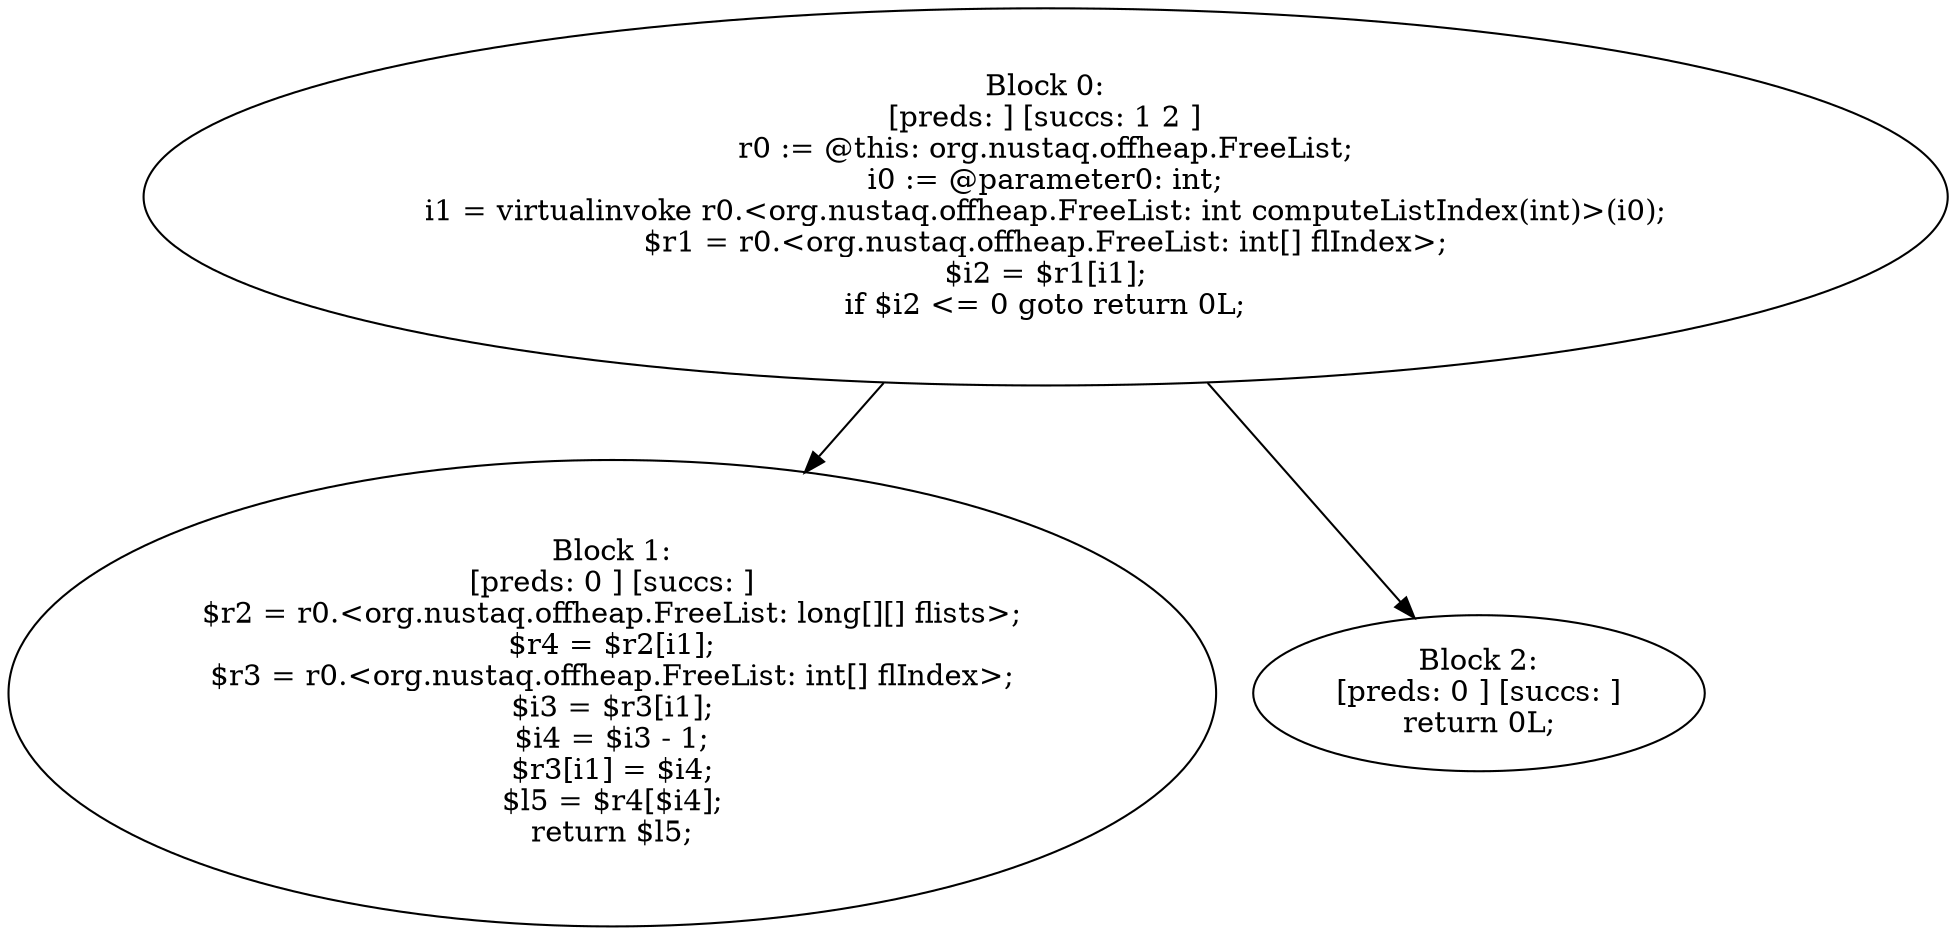digraph "unitGraph" {
    "Block 0:
[preds: ] [succs: 1 2 ]
r0 := @this: org.nustaq.offheap.FreeList;
i0 := @parameter0: int;
i1 = virtualinvoke r0.<org.nustaq.offheap.FreeList: int computeListIndex(int)>(i0);
$r1 = r0.<org.nustaq.offheap.FreeList: int[] flIndex>;
$i2 = $r1[i1];
if $i2 <= 0 goto return 0L;
"
    "Block 1:
[preds: 0 ] [succs: ]
$r2 = r0.<org.nustaq.offheap.FreeList: long[][] flists>;
$r4 = $r2[i1];
$r3 = r0.<org.nustaq.offheap.FreeList: int[] flIndex>;
$i3 = $r3[i1];
$i4 = $i3 - 1;
$r3[i1] = $i4;
$l5 = $r4[$i4];
return $l5;
"
    "Block 2:
[preds: 0 ] [succs: ]
return 0L;
"
    "Block 0:
[preds: ] [succs: 1 2 ]
r0 := @this: org.nustaq.offheap.FreeList;
i0 := @parameter0: int;
i1 = virtualinvoke r0.<org.nustaq.offheap.FreeList: int computeListIndex(int)>(i0);
$r1 = r0.<org.nustaq.offheap.FreeList: int[] flIndex>;
$i2 = $r1[i1];
if $i2 <= 0 goto return 0L;
"->"Block 1:
[preds: 0 ] [succs: ]
$r2 = r0.<org.nustaq.offheap.FreeList: long[][] flists>;
$r4 = $r2[i1];
$r3 = r0.<org.nustaq.offheap.FreeList: int[] flIndex>;
$i3 = $r3[i1];
$i4 = $i3 - 1;
$r3[i1] = $i4;
$l5 = $r4[$i4];
return $l5;
";
    "Block 0:
[preds: ] [succs: 1 2 ]
r0 := @this: org.nustaq.offheap.FreeList;
i0 := @parameter0: int;
i1 = virtualinvoke r0.<org.nustaq.offheap.FreeList: int computeListIndex(int)>(i0);
$r1 = r0.<org.nustaq.offheap.FreeList: int[] flIndex>;
$i2 = $r1[i1];
if $i2 <= 0 goto return 0L;
"->"Block 2:
[preds: 0 ] [succs: ]
return 0L;
";
}
